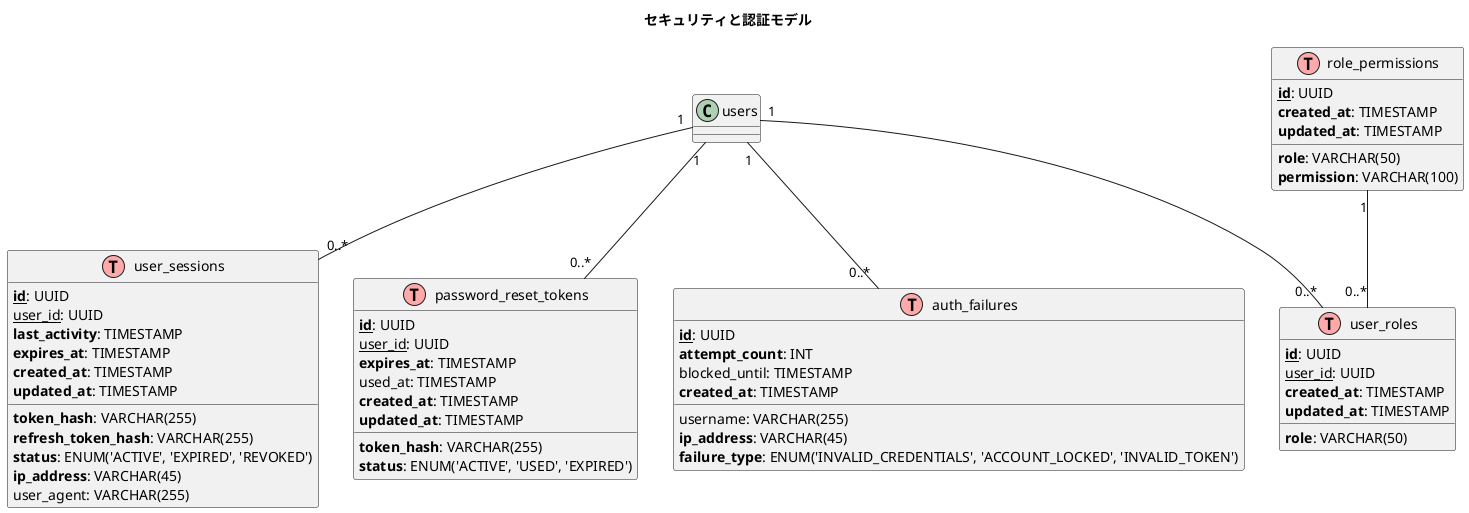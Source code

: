 @startuml
!define table(x) class x << (T,#FFAAAA) >>
!define primary_key(x) <b><u>x</u></b>
!define foreign_key(x) <u>x</u>
!define unique(x) <color:blue><i>x</i></color>
!define index(x) <color:green>x</color>
!define required(x) <b>x</b>

title セキュリティと認証モデル

table(user_sessions) {
    primary_key(id): UUID
    foreign_key(user_id): UUID
    required(token_hash): VARCHAR(255)
    required(refresh_token_hash): VARCHAR(255)
    required(status): ENUM('ACTIVE', 'EXPIRED', 'REVOKED')
    required(ip_address): VARCHAR(45)
    user_agent: VARCHAR(255)
    required(last_activity): TIMESTAMP
    required(expires_at): TIMESTAMP
    required(created_at): TIMESTAMP
    required(updated_at): TIMESTAMP
}

table(password_reset_tokens) {
    primary_key(id): UUID
    foreign_key(user_id): UUID
    required(token_hash): VARCHAR(255)
    required(status): ENUM('ACTIVE', 'USED', 'EXPIRED')
    required(expires_at): TIMESTAMP
    used_at: TIMESTAMP
    required(created_at): TIMESTAMP
    required(updated_at): TIMESTAMP
}

table(auth_failures) {
    primary_key(id): UUID
    username: VARCHAR(255)
    required(ip_address): VARCHAR(45)
    required(failure_type): ENUM('INVALID_CREDENTIALS', 'ACCOUNT_LOCKED', 'INVALID_TOKEN')
    required(attempt_count): INT
    blocked_until: TIMESTAMP
    required(created_at): TIMESTAMP
}

table(role_permissions) {
    primary_key(id): UUID
    required(role): VARCHAR(50)
    required(permission): VARCHAR(100)
    required(created_at): TIMESTAMP
    required(updated_at): TIMESTAMP
}

table(user_roles) {
    primary_key(id): UUID
    foreign_key(user_id): UUID
    required(role): VARCHAR(50)
    required(created_at): TIMESTAMP
    required(updated_at): TIMESTAMP
}

' リレーションシップ
users "1" -- "0..*" user_sessions
users "1" -- "0..*" password_reset_tokens
users "1" -- "0..*" auth_failures
users "1" -- "0..*" user_roles
role_permissions "1" -- "0..*" user_roles

@enduml